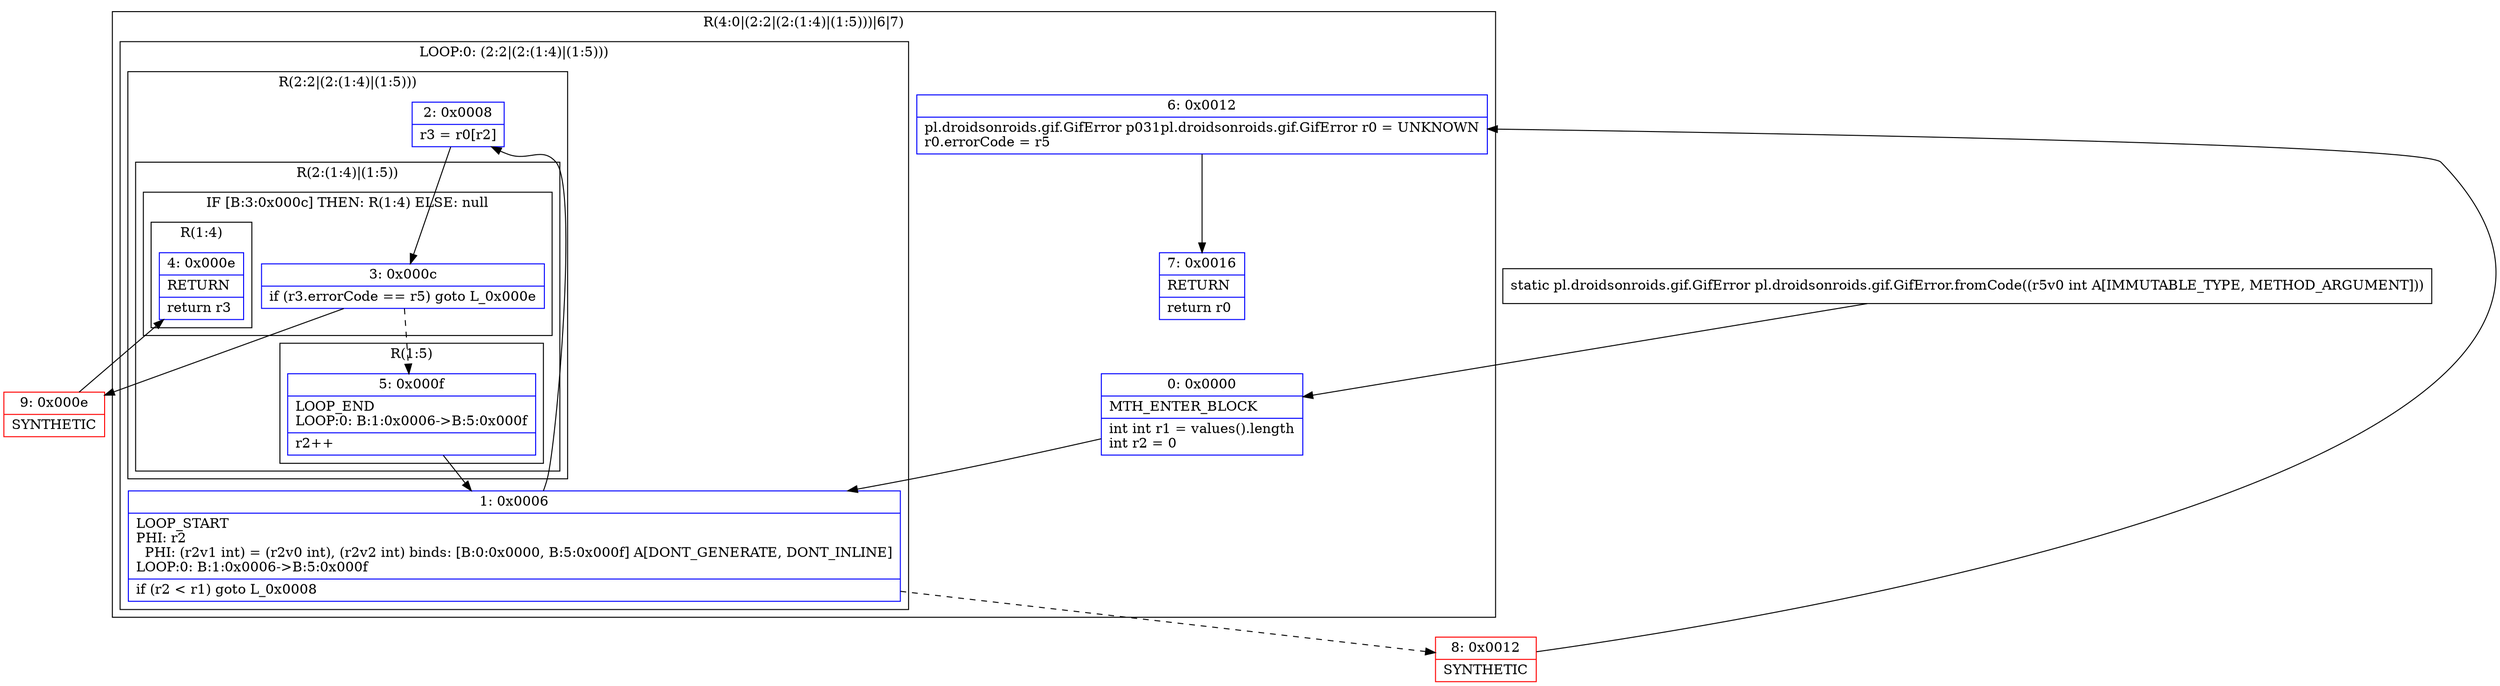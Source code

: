 digraph "CFG forpl.droidsonroids.gif.GifError.fromCode(I)Lpl\/droidsonroids\/gif\/GifError;" {
subgraph cluster_Region_402310204 {
label = "R(4:0|(2:2|(2:(1:4)|(1:5)))|6|7)";
node [shape=record,color=blue];
Node_0 [shape=record,label="{0\:\ 0x0000|MTH_ENTER_BLOCK\l|int int r1 = values().length\lint r2 = 0\l}"];
subgraph cluster_LoopRegion_883016327 {
label = "LOOP:0: (2:2|(2:(1:4)|(1:5)))";
node [shape=record,color=blue];
Node_1 [shape=record,label="{1\:\ 0x0006|LOOP_START\lPHI: r2 \l  PHI: (r2v1 int) = (r2v0 int), (r2v2 int) binds: [B:0:0x0000, B:5:0x000f] A[DONT_GENERATE, DONT_INLINE]\lLOOP:0: B:1:0x0006\-\>B:5:0x000f\l|if (r2 \< r1) goto L_0x0008\l}"];
subgraph cluster_Region_581423435 {
label = "R(2:2|(2:(1:4)|(1:5)))";
node [shape=record,color=blue];
Node_2 [shape=record,label="{2\:\ 0x0008|r3 = r0[r2]\l}"];
subgraph cluster_Region_826179053 {
label = "R(2:(1:4)|(1:5))";
node [shape=record,color=blue];
subgraph cluster_IfRegion_631285498 {
label = "IF [B:3:0x000c] THEN: R(1:4) ELSE: null";
node [shape=record,color=blue];
Node_3 [shape=record,label="{3\:\ 0x000c|if (r3.errorCode == r5) goto L_0x000e\l}"];
subgraph cluster_Region_1741626238 {
label = "R(1:4)";
node [shape=record,color=blue];
Node_4 [shape=record,label="{4\:\ 0x000e|RETURN\l|return r3\l}"];
}
}
subgraph cluster_Region_1502390692 {
label = "R(1:5)";
node [shape=record,color=blue];
Node_5 [shape=record,label="{5\:\ 0x000f|LOOP_END\lLOOP:0: B:1:0x0006\-\>B:5:0x000f\l|r2++\l}"];
}
}
}
}
Node_6 [shape=record,label="{6\:\ 0x0012|pl.droidsonroids.gif.GifError p031pl.droidsonroids.gif.GifError r0 = UNKNOWN\lr0.errorCode = r5\l}"];
Node_7 [shape=record,label="{7\:\ 0x0016|RETURN\l|return r0\l}"];
}
Node_8 [shape=record,color=red,label="{8\:\ 0x0012|SYNTHETIC\l}"];
Node_9 [shape=record,color=red,label="{9\:\ 0x000e|SYNTHETIC\l}"];
MethodNode[shape=record,label="{static pl.droidsonroids.gif.GifError pl.droidsonroids.gif.GifError.fromCode((r5v0 int A[IMMUTABLE_TYPE, METHOD_ARGUMENT])) }"];
MethodNode -> Node_0;
Node_0 -> Node_1;
Node_1 -> Node_2;
Node_1 -> Node_8[style=dashed];
Node_2 -> Node_3;
Node_3 -> Node_5[style=dashed];
Node_3 -> Node_9;
Node_5 -> Node_1;
Node_6 -> Node_7;
Node_8 -> Node_6;
Node_9 -> Node_4;
}

